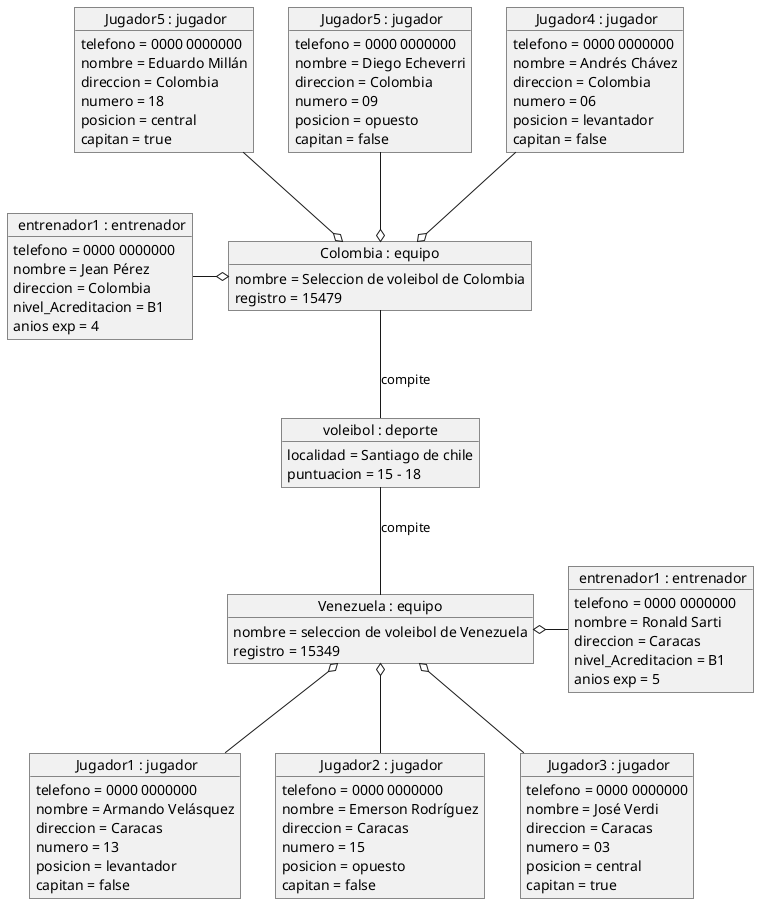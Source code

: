 @startuml ads

/' equipo de venezuela '/
object  "Venezuela : equipo" as o2 {
    nombre = seleccion de voleibol de Venezuela
    registro = 15349
}

object " Jugador1 : jugador" as o3 {
    telefono = 0000 0000000
    nombre = Armando Velásquez
    direccion = Caracas
    numero = 13
    posicion = levantador
    capitan = false
}

object " Jugador2 : jugador" as o4 {
    telefono = 0000 0000000
    nombre = Emerson Rodríguez
    direccion = Caracas
    numero = 15
    posicion = opuesto
    capitan = false
}

object " Jugador3 : jugador" as o5 {
    telefono = 0000 0000000
    nombre = José Verdi
    direccion = Caracas
    numero = 03
    posicion = central
    capitan = true
}

object " entrenador1 : entrenador" as o6 {
    telefono = 0000 0000000
    nombre = Ronald Sarti
    direccion = Caracas
    nivel_Acreditacion = B1
    anios exp = 5
}

object "voleibol : deporte" as o7 {
    localidad = Santiago de chile
    puntuacion = 15 - 18
}

/' equipo de colombia '/

object  "Colombia : equipo" as a2 {
    nombre = Seleccion de voleibol de Colombia
    registro = 15479
}

object " Jugador4 : jugador" as a3 {
    telefono = 0000 0000000
    nombre = Andrés Chávez 
    direccion = Colombia
    numero = 06
    posicion = levantador
    capitan = false
}

object " Jugador5 : jugador" as a4 {
    telefono = 0000 0000000
    nombre = Diego Echeverri
    direccion = Colombia
    numero = 09
    posicion = opuesto
    capitan = false
}

object " Jugador5 : jugador" as a5 {
    telefono = 0000 0000000
    nombre = Eduardo Millán
    direccion = Colombia
    numero = 18
    posicion = central
    capitan = true
}

object " entrenador1 : entrenador" as a6 {
    telefono = 0000 0000000
    nombre = Jean Pérez
    direccion = Colombia
    nivel_Acreditacion = B1
    anios exp = 4
}

o2 o-- o3
o2 o-- o4
o2 o-- o5
o2 o--r o6

o7 -- o2 : compite
o7 --u a2 : compite

a2 o--u a3
a2 o--u a4
a2 o--u a5
a2 o--l a6
@enduml
